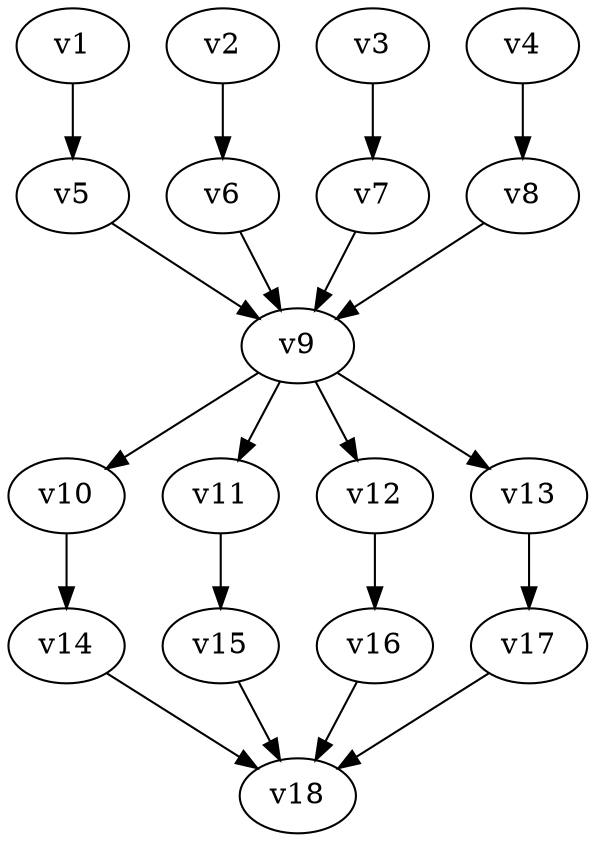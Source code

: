 // slika_8.gv
digraph {
	v1 [label=v1]
	v2 [label=v2]
	v3 [label=v3]
	v4 [label=v4]
	v5 [label=v5]
	v6 [label=v6]
	v7 [label=v7]
	v8 [label=v8]
	v9 [label=v9]
	v10 [label=v10]
	v11 [label=v11]
	v12 [label=v12]
	v13 [label=v13]
	v14 [label=v14]
	v15 [label=v15]
	v16 [label=v16]
	v17 [label=v17]
	v18 [label=v18]
	v1 -> v5 [constraint=true]
	v2 -> v6 [constraint=true]
	v3 -> v7 [constraint=true]
	v4 -> v8 [constraint=true]
	v5 -> v9 [constraint=true]
	v6 -> v9 [constraint=true]
	v7 -> v9 [constraint=true]
	v8 -> v9 [constraint=true]
	v9 -> v10 [constraint=true]
	v9 -> v11 [constraint=true]
	v9 -> v12 [constraint=true]
	v9 -> v13 [constraint=true]
	v10 -> v14 [constraint=true]
	v11 -> v15 [constraint=true]
	v12 -> v16 [constraint=true]
	v13 -> v17 [constraint=true]
	v14 -> v18 [constraint=true]
	v15 -> v18 [constraint=true]
	v16 -> v18 [constraint=true]
	v17 -> v18 [constraint=true]
}
